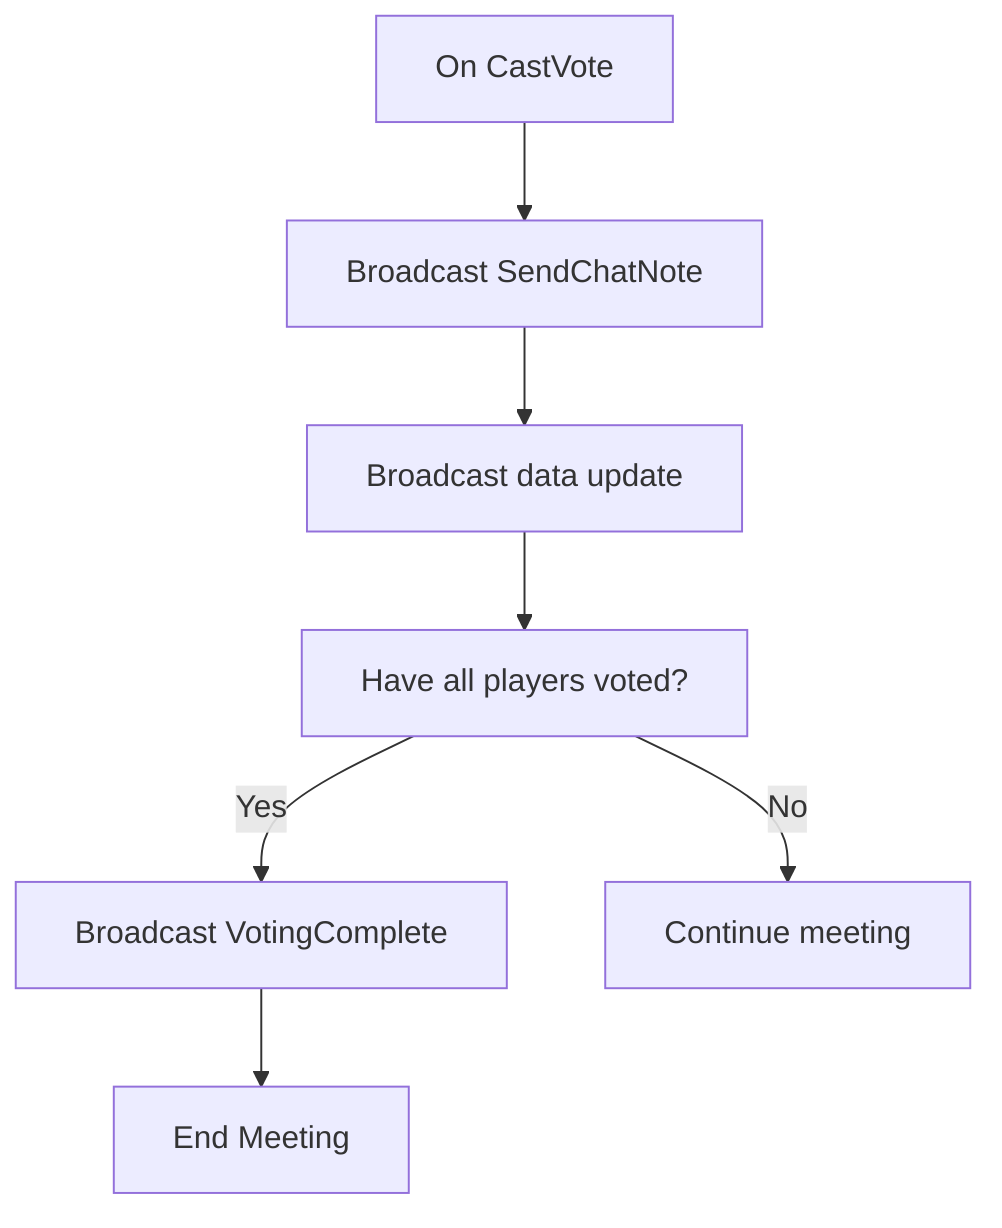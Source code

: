 flowchart TB
    castVote[On CastVote] --> sendChatNote
    sendChatNote[Broadcast SendChatNote] --> dataUpdate
    dataUpdate[Broadcast data update] --> haveAllPlayersVoted
    haveAllPlayersVoted[Have all players voted?]

    haveAllPlayersVoted -- Yes --> votingComplete
    haveAllPlayersVoted -- No --> continue

    votingComplete[Broadcast VotingComplete] --> endMeeting
    endMeeting[End Meeting]

    continue[Continue meeting]